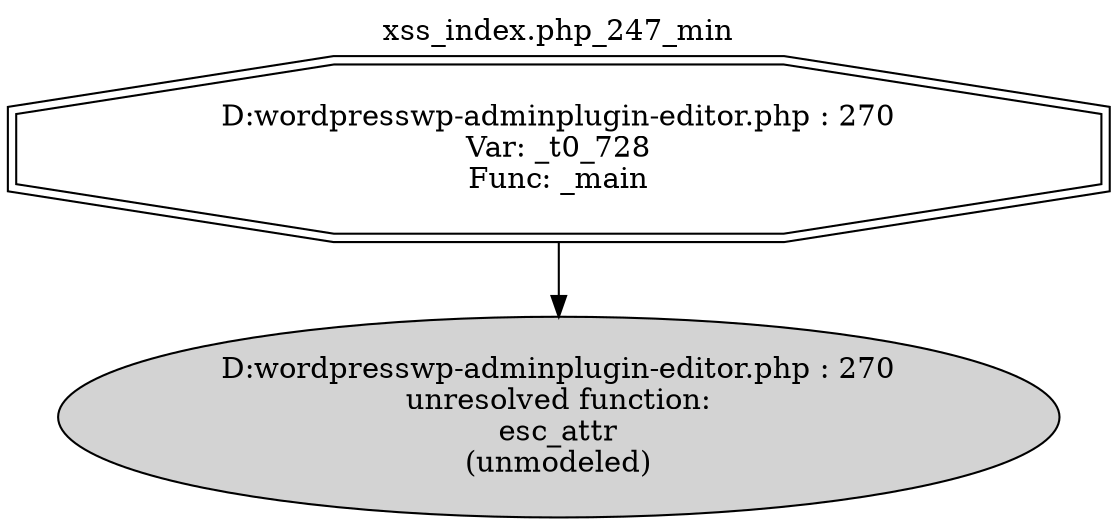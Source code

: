 digraph cfg {
  label="xss_index.php_247_min";
  labelloc=t;
  n1 [shape=doubleoctagon, label="D:\wordpress\wp-admin\plugin-editor.php : 270\nVar: _t0_728\nFunc: _main\n"];
  n2 [shape=ellipse, label="D:\wordpress\wp-admin\plugin-editor.php : 270\nunresolved function:\nesc_attr\n(unmodeled)\n",style=filled];
  n1 -> n2;
}
